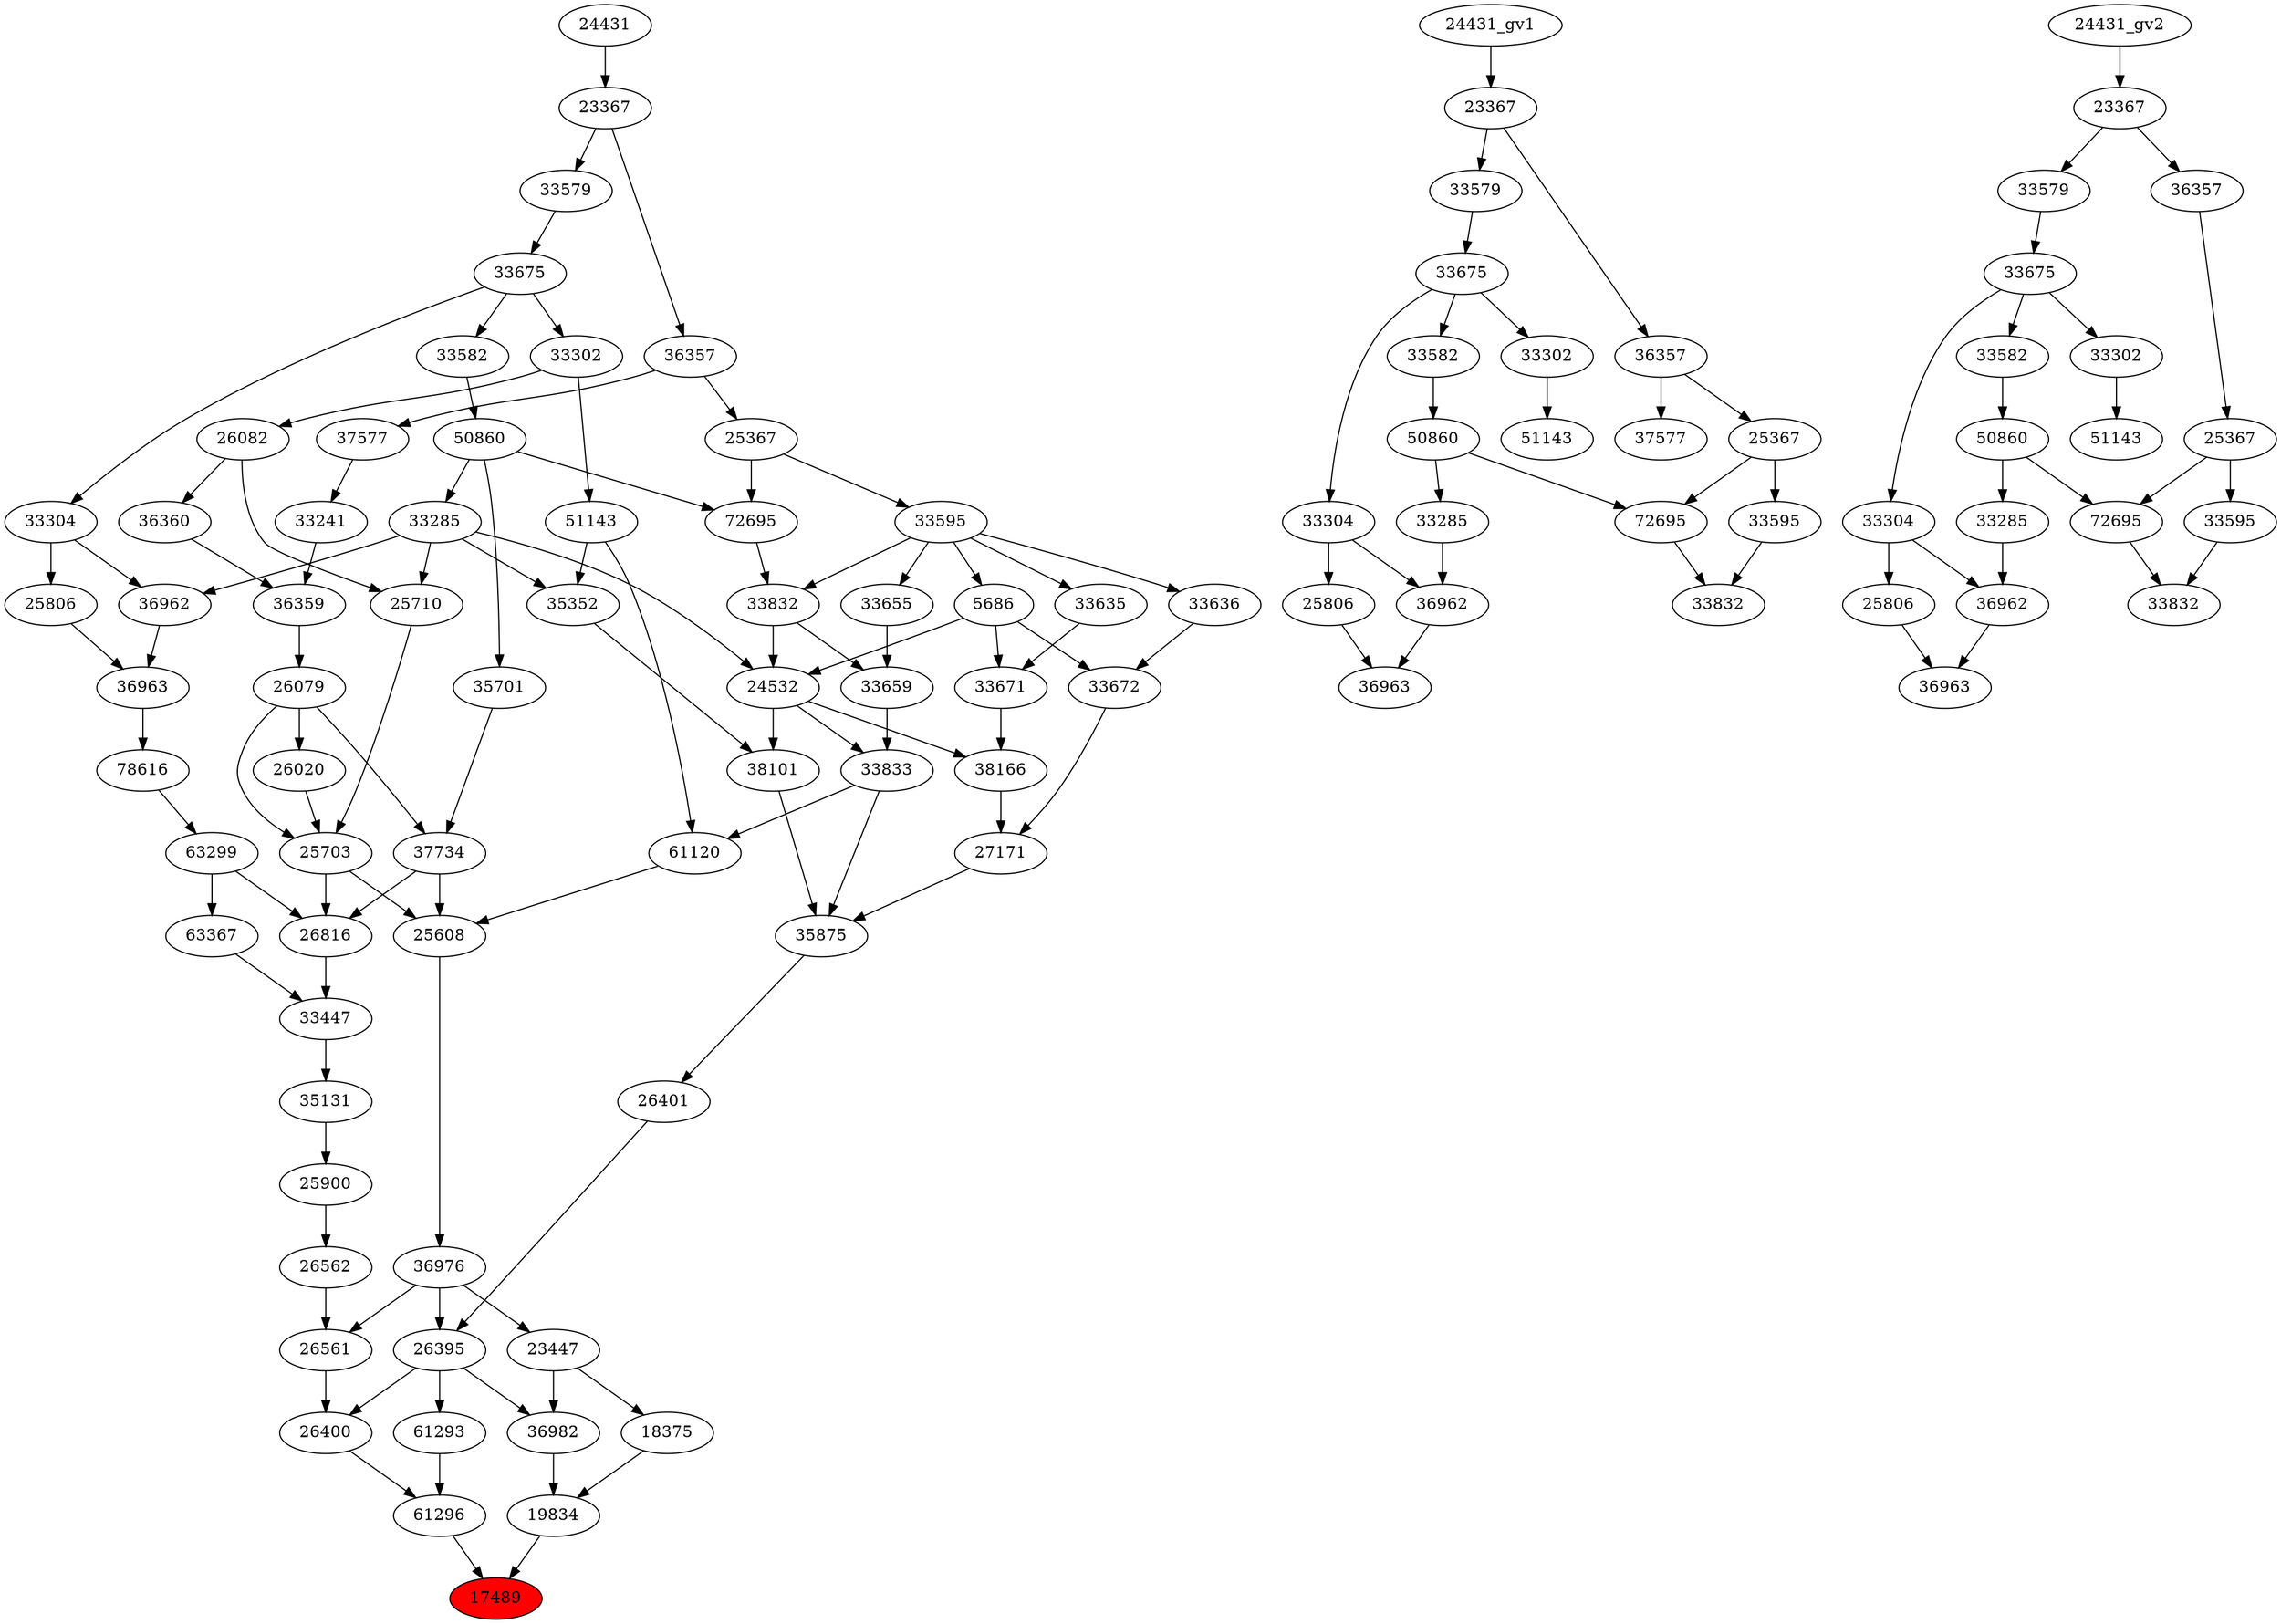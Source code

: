 strict digraph root {
	node [label="\N"];
	{
		node [fillcolor="",
			label="\N",
			style=""
		];
		17489		 [fillcolor=red,
			label=17489,
			style=filled];
		61296		 [label=61296];
		61296 -> 17489;
		19834		 [label=19834];
		19834 -> 17489;
		26400		 [label=26400];
		26400 -> 61296;
		61293		 [label=61293];
		61293 -> 61296;
		18375		 [label=18375];
		18375 -> 19834;
		36982		 [label=36982];
		36982 -> 19834;
		26395		 [label=26395];
		26395 -> 26400;
		26395 -> 61293;
		26395 -> 36982;
		26561		 [label=26561];
		26561 -> 26400;
		23447		 [label=23447];
		23447 -> 18375;
		23447 -> 36982;
		36976		 [label=36976];
		36976 -> 26395;
		36976 -> 26561;
		36976 -> 23447;
		26401		 [label=26401];
		26401 -> 26395;
		26562		 [label=26562];
		26562 -> 26561;
		25608		 [label=25608];
		25608 -> 36976;
		35875		 [label=35875];
		35875 -> 26401;
		25900		 [label=25900];
		25900 -> 26562;
		25703		 [label=25703];
		25703 -> 25608;
		26816		 [label=26816];
		25703 -> 26816;
		37734		 [label=37734];
		37734 -> 25608;
		37734 -> 26816;
		61120		 [label=61120];
		61120 -> 25608;
		27171		 [label=27171];
		27171 -> 35875;
		38101		 [label=38101];
		38101 -> 35875;
		33833		 [label=33833];
		33833 -> 35875;
		33833 -> 61120;
		35131		 [label=35131];
		35131 -> 25900;
		26020		 [label=26020];
		26020 -> 25703;
		26079		 [label=26079];
		26079 -> 25703;
		26079 -> 37734;
		26079 -> 26020;
		25710		 [label=25710];
		25710 -> 25703;
		35701		 [label=35701];
		35701 -> 37734;
		51143		 [label=51143];
		51143 -> 61120;
		35352		 [label=35352];
		51143 -> 35352;
		33672		 [label=33672];
		33672 -> 27171;
		38166		 [label=38166];
		38166 -> 27171;
		24532		 [label=24532];
		24532 -> 38101;
		24532 -> 33833;
		24532 -> 38166;
		35352 -> 38101;
		33659		 [label=33659];
		33659 -> 33833;
		33447		 [label=33447];
		33447 -> 35131;
		36359		 [label=36359];
		36359 -> 26079;
		26082		 [label=26082];
		26082 -> 25710;
		36360		 [label=36360];
		26082 -> 36360;
		33285		 [label=33285];
		33285 -> 25710;
		33285 -> 24532;
		33285 -> 35352;
		36962		 [label=36962];
		33285 -> 36962;
		50860		 [label=50860];
		50860 -> 35701;
		50860 -> 33285;
		72695		 [label=72695];
		50860 -> 72695;
		33302		 [label=33302];
		33302 -> 51143;
		33302 -> 26082;
		33636		 [label=33636];
		33636 -> 33672;
		5686		 [label=5686];
		5686 -> 33672;
		5686 -> 24532;
		33671		 [label=33671];
		5686 -> 33671;
		33671 -> 38166;
		33832		 [label=33832];
		33832 -> 24532;
		33832 -> 33659;
		33655		 [label=33655];
		33655 -> 33659;
		63367		 [label=63367];
		63367 -> 33447;
		26816 -> 33447;
		33241		 [label=33241];
		33241 -> 36359;
		36360 -> 36359;
		33582		 [label=33582];
		33582 -> 50860;
		33675		 [label=33675];
		33675 -> 33302;
		33675 -> 33582;
		33304		 [label=33304];
		33675 -> 33304;
		33595		 [label=33595];
		33595 -> 33636;
		33595 -> 5686;
		33595 -> 33832;
		33595 -> 33655;
		33635		 [label=33635];
		33595 -> 33635;
		33635 -> 33671;
		72695 -> 33832;
		63299		 [label=63299];
		63299 -> 63367;
		63299 -> 26816;
		37577		 [label=37577];
		37577 -> 33241;
		33579		 [label=33579];
		33579 -> 33675;
		25367		 [label=25367];
		25367 -> 33595;
		25367 -> 72695;
		78616		 [label=78616];
		78616 -> 63299;
		36357		 [label=36357];
		36357 -> 37577;
		36357 -> 25367;
		23367		 [label=23367];
		23367 -> 33579;
		23367 -> 36357;
		36963		 [label=36963];
		36963 -> 78616;
		24431		 [label=24431];
		24431 -> 23367;
		36962 -> 36963;
		25806		 [label=25806];
		25806 -> 36963;
		33304 -> 36962;
		33304 -> 25806;
	}
	{
		node [label="\N"];
		"51143_gv1"		 [label=51143];
		"33302_gv1"		 [label=33302];
		"33302_gv1" -> "51143_gv1";
		"33285_gv1"		 [label=33285];
		"36962_gv1"		 [label=36962];
		"33285_gv1" -> "36962_gv1";
		"50860_gv1"		 [label=50860];
		"50860_gv1" -> "33285_gv1";
		"72695_gv1"		 [label=72695];
		"50860_gv1" -> "72695_gv1";
		"33582_gv1"		 [label=33582];
		"33582_gv1" -> "50860_gv1";
		"33675_gv1"		 [label=33675];
		"33675_gv1" -> "33302_gv1";
		"33675_gv1" -> "33582_gv1";
		"33304_gv1"		 [label=33304];
		"33675_gv1" -> "33304_gv1";
		"33832_gv1"		 [label=33832];
		"72695_gv1" -> "33832_gv1";
		"33595_gv1"		 [label=33595];
		"33595_gv1" -> "33832_gv1";
		"33579_gv1"		 [label=33579];
		"33579_gv1" -> "33675_gv1";
		"25367_gv1"		 [label=25367];
		"25367_gv1" -> "72695_gv1";
		"25367_gv1" -> "33595_gv1";
		"37577_gv1"		 [label=37577];
		"36357_gv1"		 [label=36357];
		"36357_gv1" -> "25367_gv1";
		"36357_gv1" -> "37577_gv1";
		"23367_gv1"		 [label=23367];
		"23367_gv1" -> "33579_gv1";
		"23367_gv1" -> "36357_gv1";
		"24431_gv1" -> "23367_gv1";
		"36963_gv1"		 [label=36963];
		"36962_gv1" -> "36963_gv1";
		"25806_gv1"		 [label=25806];
		"25806_gv1" -> "36963_gv1";
		"33304_gv1" -> "36962_gv1";
		"33304_gv1" -> "25806_gv1";
	}
	{
		node [label="\N"];
		"51143_gv2"		 [label=51143];
		"33302_gv2"		 [label=33302];
		"33302_gv2" -> "51143_gv2";
		"33285_gv2"		 [label=33285];
		"36962_gv2"		 [label=36962];
		"33285_gv2" -> "36962_gv2";
		"50860_gv2"		 [label=50860];
		"50860_gv2" -> "33285_gv2";
		"72695_gv2"		 [label=72695];
		"50860_gv2" -> "72695_gv2";
		"36963_gv2"		 [label=36963];
		"36962_gv2" -> "36963_gv2";
		"25806_gv2"		 [label=25806];
		"25806_gv2" -> "36963_gv2";
		"33675_gv2"		 [label=33675];
		"33675_gv2" -> "33302_gv2";
		"33582_gv2"		 [label=33582];
		"33675_gv2" -> "33582_gv2";
		"33304_gv2"		 [label=33304];
		"33675_gv2" -> "33304_gv2";
		"33582_gv2" -> "50860_gv2";
		"33304_gv2" -> "36962_gv2";
		"33304_gv2" -> "25806_gv2";
		"33832_gv2"		 [label=33832];
		"72695_gv2" -> "33832_gv2";
		"33595_gv2"		 [label=33595];
		"33595_gv2" -> "33832_gv2";
		"33579_gv2"		 [label=33579];
		"33579_gv2" -> "33675_gv2";
		"25367_gv2"		 [label=25367];
		"25367_gv2" -> "72695_gv2";
		"25367_gv2" -> "33595_gv2";
		"23367_gv2"		 [label=23367];
		"23367_gv2" -> "33579_gv2";
		"36357_gv2"		 [label=36357];
		"23367_gv2" -> "36357_gv2";
		"36357_gv2" -> "25367_gv2";
		"24431_gv2" -> "23367_gv2";
	}
}
